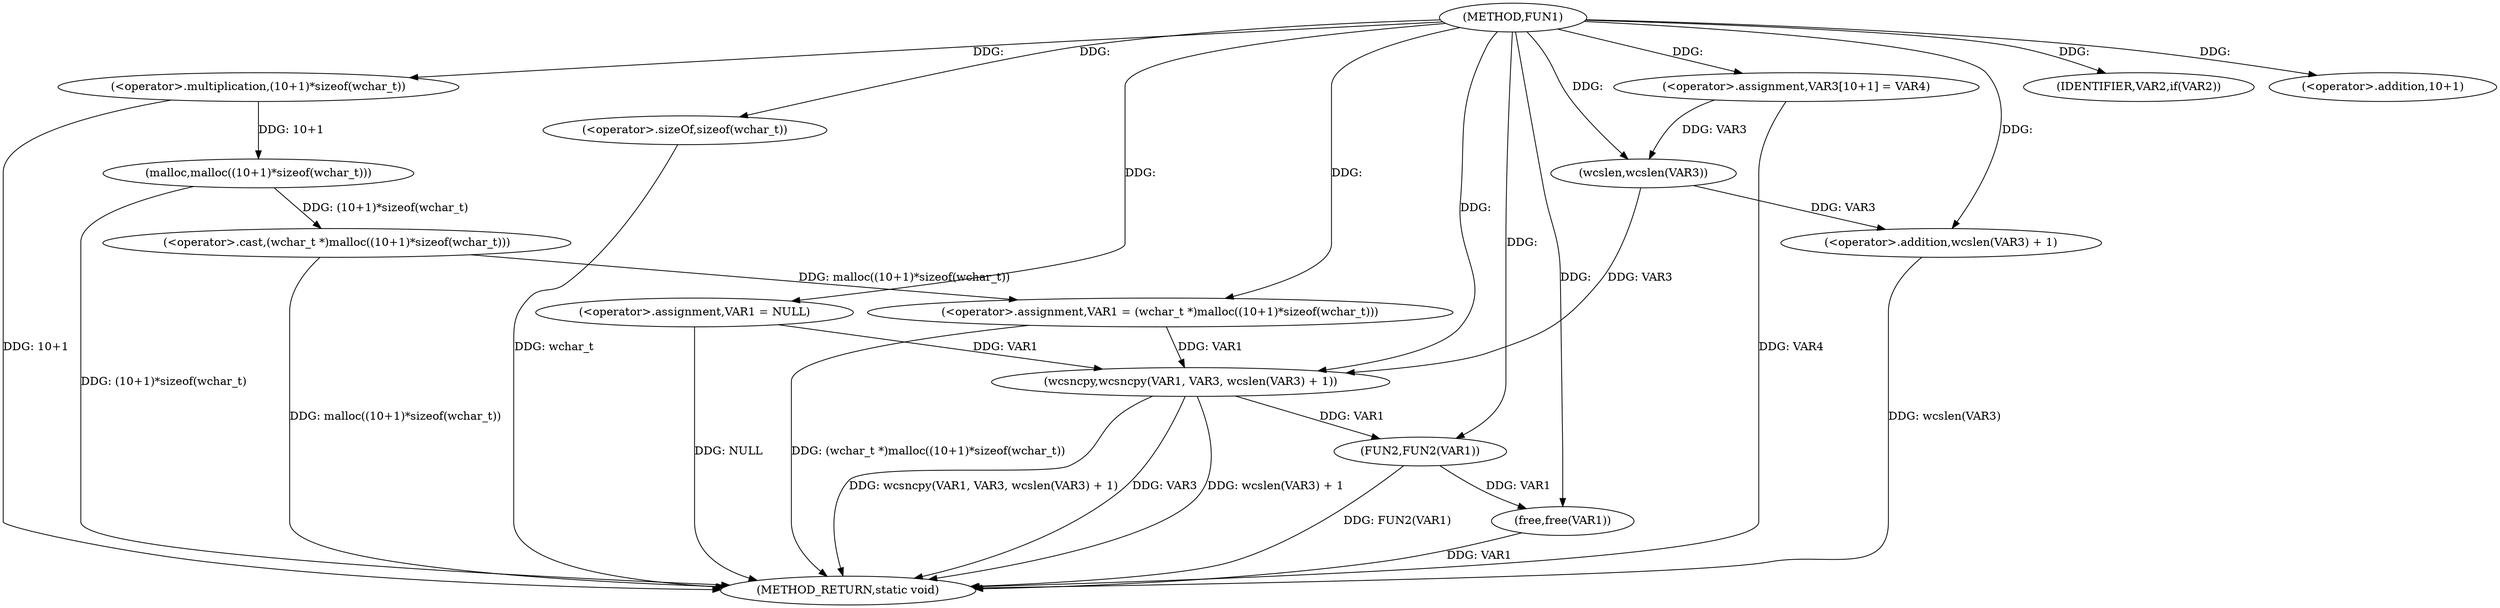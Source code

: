 digraph FUN1 {  
"1000100" [label = "(METHOD,FUN1)" ]
"1000136" [label = "(METHOD_RETURN,static void)" ]
"1000103" [label = "(<operator>.assignment,VAR1 = NULL)" ]
"1000107" [label = "(IDENTIFIER,VAR2,if(VAR2))" ]
"1000109" [label = "(<operator>.assignment,VAR1 = (wchar_t *)malloc((10+1)*sizeof(wchar_t)))" ]
"1000111" [label = "(<operator>.cast,(wchar_t *)malloc((10+1)*sizeof(wchar_t)))" ]
"1000113" [label = "(malloc,malloc((10+1)*sizeof(wchar_t)))" ]
"1000114" [label = "(<operator>.multiplication,(10+1)*sizeof(wchar_t))" ]
"1000115" [label = "(<operator>.addition,10+1)" ]
"1000118" [label = "(<operator>.sizeOf,sizeof(wchar_t))" ]
"1000122" [label = "(<operator>.assignment,VAR3[10+1] = VAR4)" ]
"1000125" [label = "(wcsncpy,wcsncpy(VAR1, VAR3, wcslen(VAR3) + 1))" ]
"1000128" [label = "(<operator>.addition,wcslen(VAR3) + 1)" ]
"1000129" [label = "(wcslen,wcslen(VAR3))" ]
"1000132" [label = "(FUN2,FUN2(VAR1))" ]
"1000134" [label = "(free,free(VAR1))" ]
  "1000125" -> "1000136"  [ label = "DDG: wcsncpy(VAR1, VAR3, wcslen(VAR3) + 1)"] 
  "1000103" -> "1000136"  [ label = "DDG: NULL"] 
  "1000113" -> "1000136"  [ label = "DDG: (10+1)*sizeof(wchar_t)"] 
  "1000132" -> "1000136"  [ label = "DDG: FUN2(VAR1)"] 
  "1000114" -> "1000136"  [ label = "DDG: 10+1"] 
  "1000125" -> "1000136"  [ label = "DDG: VAR3"] 
  "1000125" -> "1000136"  [ label = "DDG: wcslen(VAR3) + 1"] 
  "1000118" -> "1000136"  [ label = "DDG: wchar_t"] 
  "1000109" -> "1000136"  [ label = "DDG: (wchar_t *)malloc((10+1)*sizeof(wchar_t))"] 
  "1000122" -> "1000136"  [ label = "DDG: VAR4"] 
  "1000128" -> "1000136"  [ label = "DDG: wcslen(VAR3)"] 
  "1000134" -> "1000136"  [ label = "DDG: VAR1"] 
  "1000111" -> "1000136"  [ label = "DDG: malloc((10+1)*sizeof(wchar_t))"] 
  "1000100" -> "1000103"  [ label = "DDG: "] 
  "1000100" -> "1000107"  [ label = "DDG: "] 
  "1000111" -> "1000109"  [ label = "DDG: malloc((10+1)*sizeof(wchar_t))"] 
  "1000100" -> "1000109"  [ label = "DDG: "] 
  "1000113" -> "1000111"  [ label = "DDG: (10+1)*sizeof(wchar_t)"] 
  "1000114" -> "1000113"  [ label = "DDG: 10+1"] 
  "1000100" -> "1000114"  [ label = "DDG: "] 
  "1000100" -> "1000115"  [ label = "DDG: "] 
  "1000100" -> "1000118"  [ label = "DDG: "] 
  "1000100" -> "1000122"  [ label = "DDG: "] 
  "1000103" -> "1000125"  [ label = "DDG: VAR1"] 
  "1000109" -> "1000125"  [ label = "DDG: VAR1"] 
  "1000100" -> "1000125"  [ label = "DDG: "] 
  "1000129" -> "1000125"  [ label = "DDG: VAR3"] 
  "1000129" -> "1000128"  [ label = "DDG: VAR3"] 
  "1000122" -> "1000129"  [ label = "DDG: VAR3"] 
  "1000100" -> "1000129"  [ label = "DDG: "] 
  "1000100" -> "1000128"  [ label = "DDG: "] 
  "1000125" -> "1000132"  [ label = "DDG: VAR1"] 
  "1000100" -> "1000132"  [ label = "DDG: "] 
  "1000132" -> "1000134"  [ label = "DDG: VAR1"] 
  "1000100" -> "1000134"  [ label = "DDG: "] 
}
